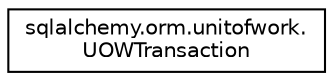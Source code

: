digraph "Graphical Class Hierarchy"
{
 // LATEX_PDF_SIZE
  edge [fontname="Helvetica",fontsize="10",labelfontname="Helvetica",labelfontsize="10"];
  node [fontname="Helvetica",fontsize="10",shape=record];
  rankdir="LR";
  Node0 [label="sqlalchemy.orm.unitofwork.\lUOWTransaction",height=0.2,width=0.4,color="black", fillcolor="white", style="filled",URL="$classsqlalchemy_1_1orm_1_1unitofwork_1_1UOWTransaction.html",tooltip=" "];
}
